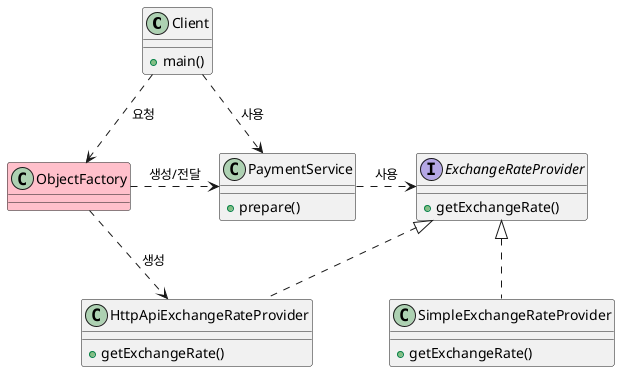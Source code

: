 @startuml
class Client {
    + main()
}

class ObjectFactory #pink {
}

class PaymentService {
    + prepare()
}

interface ExchangeRateProvider {
    + getExchangeRate()
}
class HttpApiExchangeRateProvider {
    + getExchangeRate()
}
class SimpleExchangeRateProvider {
    + getExchangeRate()
}

Client .> PaymentService : 사용
Client ..> ObjectFactory : 요청
ObjectFactory ..> HttpApiExchangeRateProvider : 생성
ObjectFactory .> PaymentService : 생성/전달
PaymentService .r.> ExchangeRateProvider : 사용

ExchangeRateProvider <|.. HttpApiExchangeRateProvider
ExchangeRateProvider <|.. SimpleExchangeRateProvider
@enduml